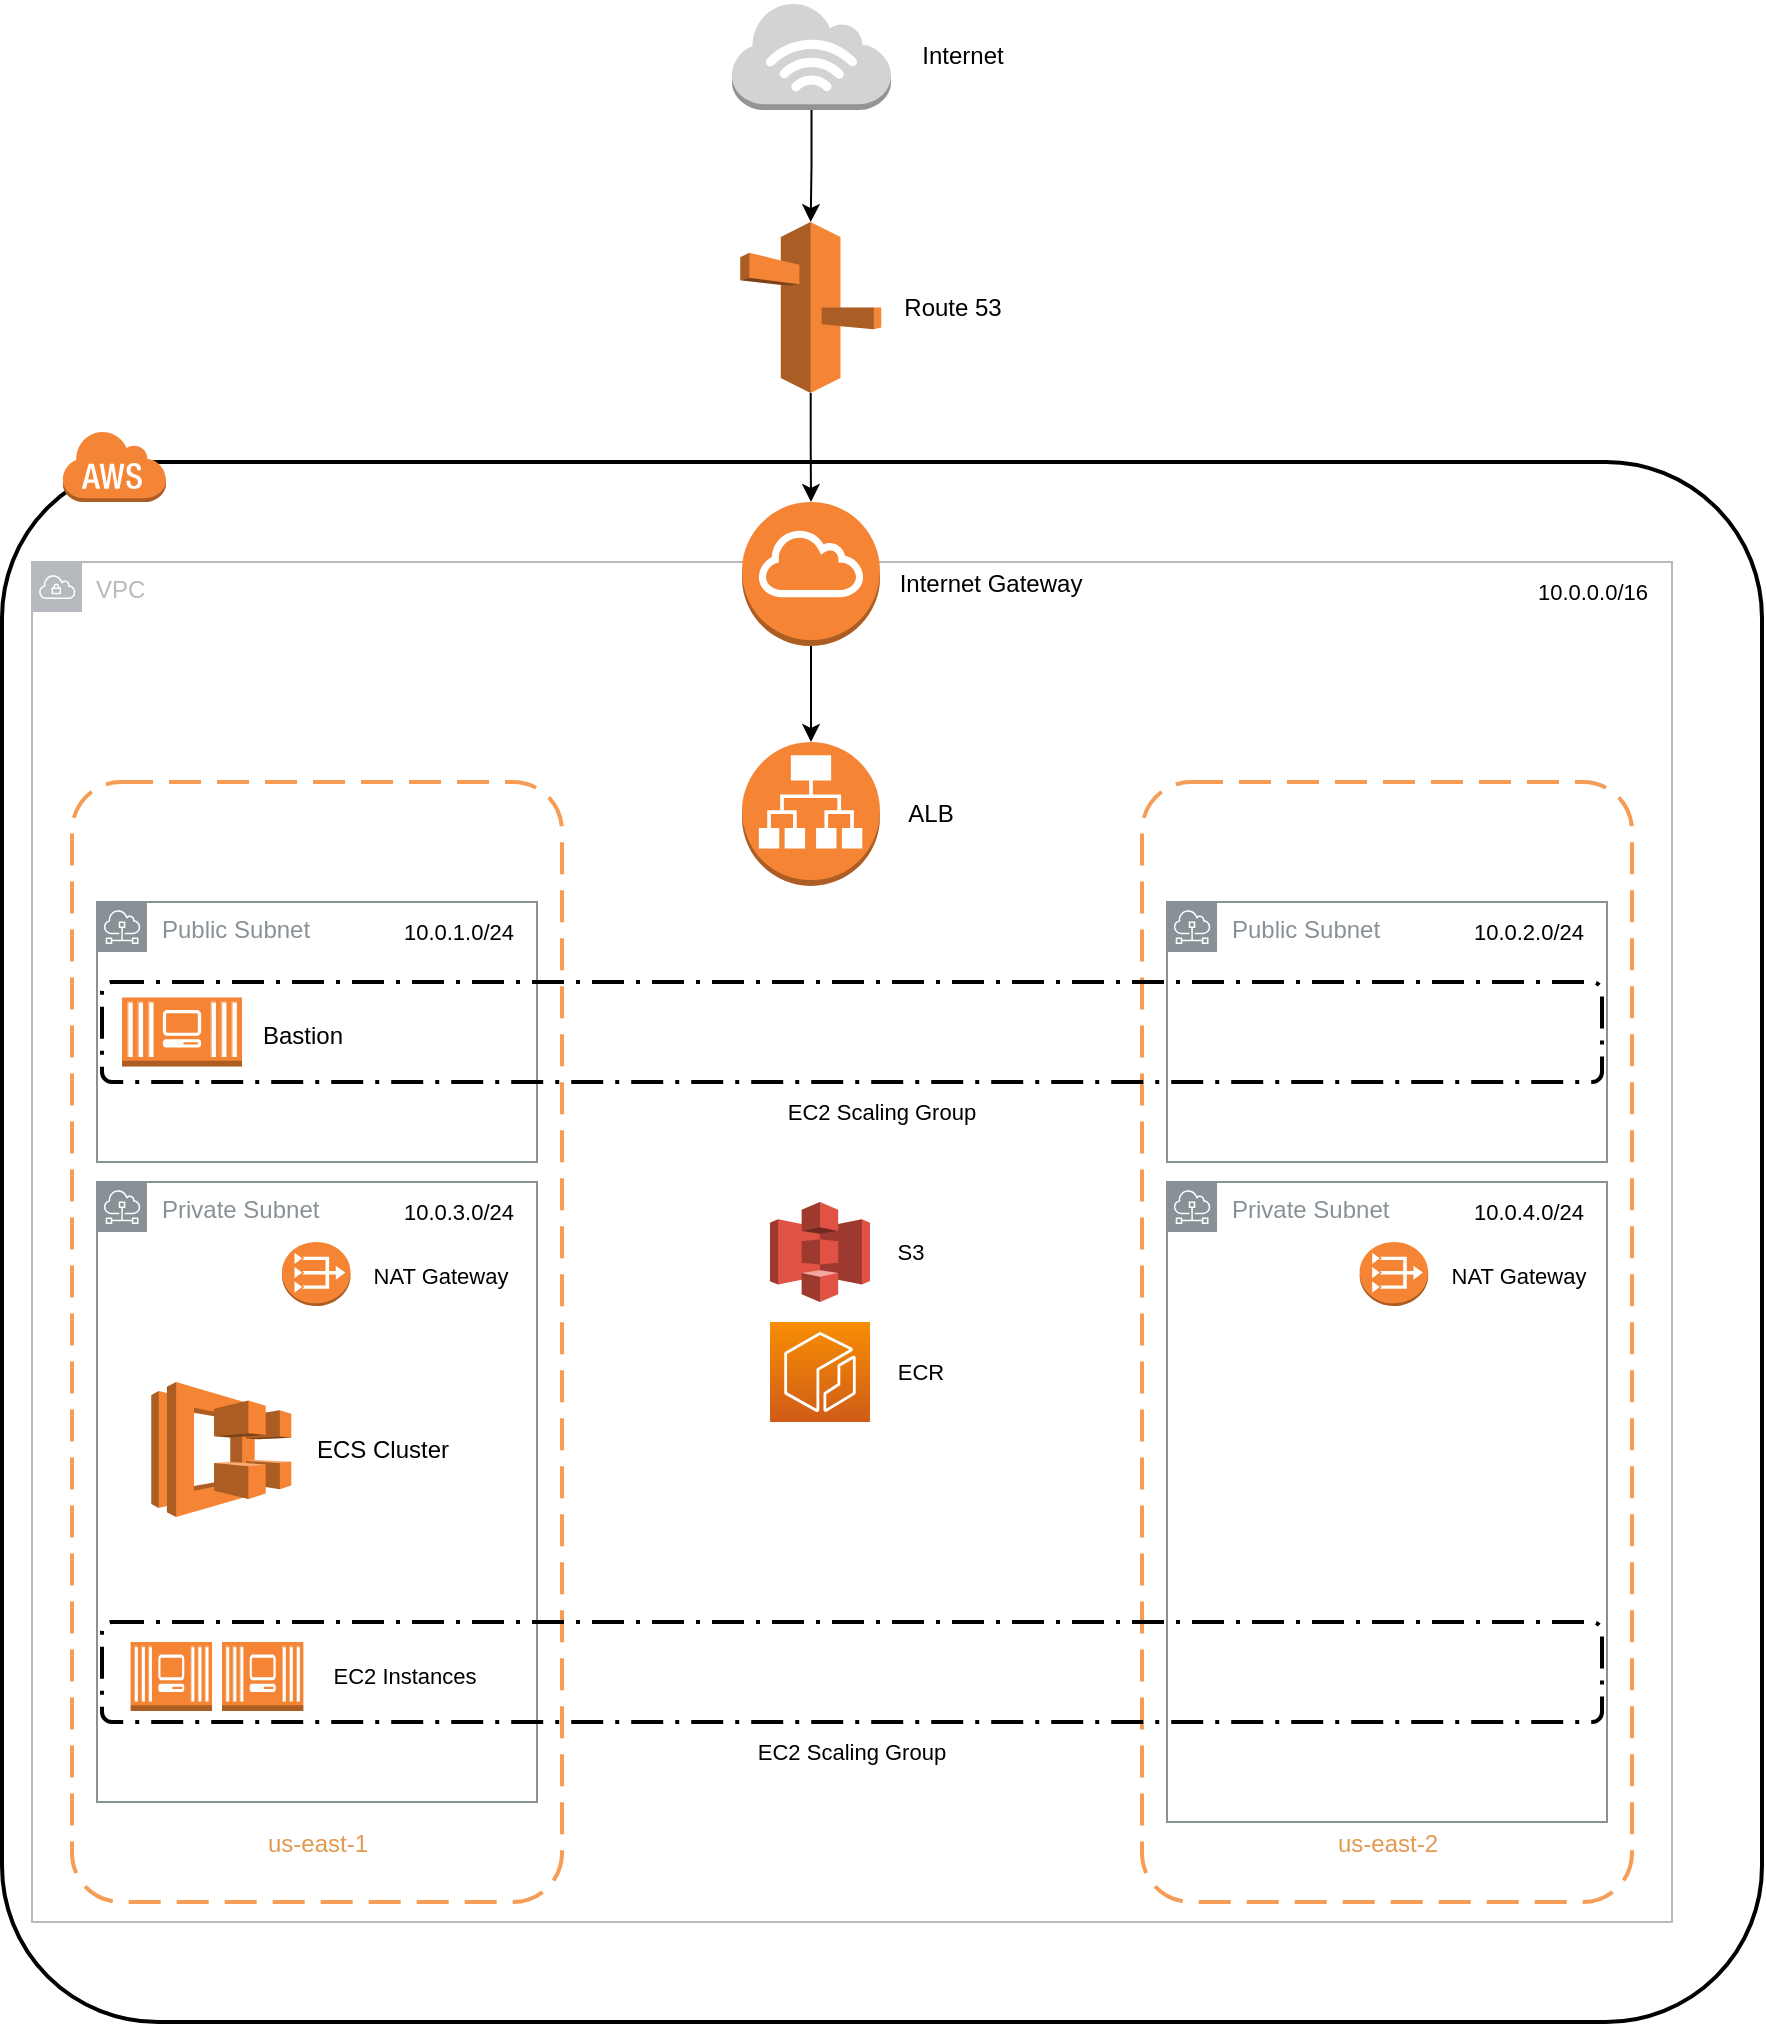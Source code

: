 <mxfile version="20.8.5" type="github">
  <diagram id="JSZGtELMuPq8PO9FkglY" name="Page-1">
    <mxGraphModel dx="1434" dy="1864" grid="1" gridSize="10" guides="1" tooltips="1" connect="1" arrows="1" fold="1" page="1" pageScale="1" pageWidth="850" pageHeight="1100" math="0" shadow="0">
      <root>
        <mxCell id="0" />
        <mxCell id="1" parent="0" />
        <mxCell id="6mEMHJtNszO1gkZ6zy6h-1" value="" style="rounded=1;arcSize=10;dashed=0;fillColor=none;gradientColor=none;strokeWidth=2;" vertex="1" parent="1">
          <mxGeometry x="190" y="-40" width="880" height="780" as="geometry" />
        </mxCell>
        <mxCell id="6mEMHJtNszO1gkZ6zy6h-2" value="" style="dashed=0;html=1;shape=mxgraph.aws3.cloud;fillColor=#F58536;gradientColor=none;dashed=0;" vertex="1" parent="1">
          <mxGeometry x="220" y="-56" width="52" height="36" as="geometry" />
        </mxCell>
        <mxCell id="6mEMHJtNszO1gkZ6zy6h-11" value="VPC" style="sketch=0;outlineConnect=0;gradientColor=none;html=1;whiteSpace=wrap;fontSize=12;fontStyle=0;shape=mxgraph.aws4.group;grIcon=mxgraph.aws4.group_vpc;strokeColor=#B6BABF;fillColor=none;verticalAlign=top;align=left;spacingLeft=30;fontColor=#B6BABF;dashed=0;" vertex="1" parent="1">
          <mxGeometry x="205" y="10" width="820" height="680" as="geometry" />
        </mxCell>
        <mxCell id="6mEMHJtNszO1gkZ6zy6h-10" value="" style="group" vertex="1" connectable="0" parent="1">
          <mxGeometry x="560" y="100" width="119" height="72" as="geometry" />
        </mxCell>
        <mxCell id="6mEMHJtNszO1gkZ6zy6h-8" value="" style="outlineConnect=0;dashed=0;verticalLabelPosition=bottom;verticalAlign=top;align=center;html=1;shape=mxgraph.aws3.application_load_balancer;fillColor=#F58534;gradientColor=none;fontColor=#e29950;" vertex="1" parent="6mEMHJtNszO1gkZ6zy6h-10">
          <mxGeometry width="69" height="72" as="geometry" />
        </mxCell>
        <mxCell id="6mEMHJtNszO1gkZ6zy6h-9" value="ALB" style="text;html=1;align=center;verticalAlign=middle;resizable=0;points=[];autosize=1;strokeColor=none;fillColor=none;fontColor=#000000;" vertex="1" parent="6mEMHJtNszO1gkZ6zy6h-10">
          <mxGeometry x="69" y="21" width="50" height="30" as="geometry" />
        </mxCell>
        <mxCell id="6mEMHJtNszO1gkZ6zy6h-12" value="" style="group" vertex="1" connectable="0" parent="1">
          <mxGeometry x="225" y="120" width="245" height="560" as="geometry" />
        </mxCell>
        <mxCell id="6mEMHJtNszO1gkZ6zy6h-3" value="" style="rounded=1;arcSize=10;dashed=1;strokeColor=#F59D56;fillColor=none;gradientColor=none;dashPattern=8 4;strokeWidth=2;" vertex="1" parent="6mEMHJtNszO1gkZ6zy6h-12">
          <mxGeometry width="245.0" height="560" as="geometry" />
        </mxCell>
        <mxCell id="6mEMHJtNszO1gkZ6zy6h-5" value="us-east-1" style="text;html=1;align=center;verticalAlign=middle;whiteSpace=wrap;rounded=0;fontColor=#e29950;" vertex="1" parent="6mEMHJtNszO1gkZ6zy6h-12">
          <mxGeometry x="85.75" y="513.333" width="73.5" height="35" as="geometry" />
        </mxCell>
        <mxCell id="6mEMHJtNszO1gkZ6zy6h-16" value="Public Subnet" style="sketch=0;outlineConnect=0;gradientColor=none;html=1;whiteSpace=wrap;fontSize=12;fontStyle=0;shape=mxgraph.aws4.group;grIcon=mxgraph.aws4.group_subnet;strokeColor=#879196;fillColor=none;verticalAlign=top;align=left;spacingLeft=30;fontColor=#879196;dashed=0;" vertex="1" parent="6mEMHJtNszO1gkZ6zy6h-12">
          <mxGeometry x="12.5" y="60" width="220" height="130" as="geometry" />
        </mxCell>
        <mxCell id="6mEMHJtNszO1gkZ6zy6h-25" value="Private Subnet" style="sketch=0;outlineConnect=0;gradientColor=none;html=1;whiteSpace=wrap;fontSize=12;fontStyle=0;shape=mxgraph.aws4.group;grIcon=mxgraph.aws4.group_subnet;strokeColor=#879196;fillColor=none;verticalAlign=top;align=left;spacingLeft=30;fontColor=#879196;dashed=0;movable=0;resizable=0;rotatable=0;deletable=0;editable=0;connectable=0;" vertex="1" parent="6mEMHJtNszO1gkZ6zy6h-12">
          <mxGeometry x="12.5" y="200" width="220" height="310" as="geometry" />
        </mxCell>
        <mxCell id="6mEMHJtNszO1gkZ6zy6h-76" value="10.0.1.0/24" style="text;html=1;align=center;verticalAlign=middle;resizable=0;points=[];autosize=1;strokeColor=none;fillColor=none;fontSize=11;fontColor=#000000;" vertex="1" parent="6mEMHJtNszO1gkZ6zy6h-12">
          <mxGeometry x="152.5" y="60" width="80" height="30" as="geometry" />
        </mxCell>
        <mxCell id="6mEMHJtNszO1gkZ6zy6h-78" value="10.0.3.0/24" style="text;html=1;align=center;verticalAlign=middle;resizable=0;points=[];autosize=1;strokeColor=none;fillColor=none;fontSize=11;fontColor=#000000;" vertex="1" parent="6mEMHJtNszO1gkZ6zy6h-12">
          <mxGeometry x="152.5" y="200" width="80" height="30" as="geometry" />
        </mxCell>
        <mxCell id="6mEMHJtNszO1gkZ6zy6h-90" value="" style="group" vertex="1" connectable="0" parent="6mEMHJtNszO1gkZ6zy6h-12">
          <mxGeometry x="29.3" y="430" width="186.4" height="34.5" as="geometry" />
        </mxCell>
        <mxCell id="6mEMHJtNszO1gkZ6zy6h-87" value="" style="outlineConnect=0;dashed=0;verticalLabelPosition=bottom;verticalAlign=top;align=center;html=1;shape=mxgraph.aws3.ec2_compute_container_3;fillColor=#F58534;gradientColor=none;labelBackgroundColor=default;fontSize=11;fontColor=#000000;" vertex="1" parent="6mEMHJtNszO1gkZ6zy6h-90">
          <mxGeometry width="40.7" height="34.5" as="geometry" />
        </mxCell>
        <mxCell id="6mEMHJtNszO1gkZ6zy6h-83" value="EC2 Instances" style="text;html=1;align=center;verticalAlign=middle;resizable=0;points=[];autosize=1;strokeColor=none;fillColor=none;fontSize=11;fontColor=#000000;" vertex="1" parent="6mEMHJtNszO1gkZ6zy6h-90">
          <mxGeometry x="86.4" y="2" width="100" height="30" as="geometry" />
        </mxCell>
        <mxCell id="6mEMHJtNszO1gkZ6zy6h-89" value="" style="outlineConnect=0;dashed=0;verticalLabelPosition=bottom;verticalAlign=top;align=center;html=1;shape=mxgraph.aws3.ec2_compute_container_3;fillColor=#F58534;gradientColor=none;labelBackgroundColor=default;fontSize=11;fontColor=#000000;" vertex="1" parent="6mEMHJtNszO1gkZ6zy6h-90">
          <mxGeometry x="45.7" width="40.7" height="34.5" as="geometry" />
        </mxCell>
        <mxCell id="6mEMHJtNszO1gkZ6zy6h-97" value="" style="group" vertex="1" connectable="0" parent="6mEMHJtNszO1gkZ6zy6h-12">
          <mxGeometry x="105.0" y="230" width="123.68" height="32" as="geometry" />
        </mxCell>
        <mxCell id="6mEMHJtNszO1gkZ6zy6h-65" value="" style="outlineConnect=0;dashed=0;verticalLabelPosition=bottom;verticalAlign=top;align=center;html=1;shape=mxgraph.aws3.vpc_nat_gateway;fillColor=#F58534;gradientColor=none;fontColor=#000000;" vertex="1" parent="6mEMHJtNszO1gkZ6zy6h-97">
          <mxGeometry width="34.296" height="32" as="geometry" />
        </mxCell>
        <mxCell id="6mEMHJtNszO1gkZ6zy6h-66" value="NAT Gateway" style="text;html=1;align=center;verticalAlign=middle;resizable=0;points=[];autosize=1;strokeColor=none;fillColor=none;fontSize=11;fontColor=#000000;" vertex="1" parent="6mEMHJtNszO1gkZ6zy6h-97">
          <mxGeometry x="33.68" y="2" width="90" height="30" as="geometry" />
        </mxCell>
        <mxCell id="6mEMHJtNszO1gkZ6zy6h-29" value="" style="group" vertex="1" connectable="0" parent="6mEMHJtNszO1gkZ6zy6h-12">
          <mxGeometry x="39.65" y="300" width="165.003" height="67.5" as="geometry" />
        </mxCell>
        <mxCell id="6mEMHJtNszO1gkZ6zy6h-71" value="" style="group" vertex="1" connectable="0" parent="6mEMHJtNszO1gkZ6zy6h-29">
          <mxGeometry width="165.003" height="67.5" as="geometry" />
        </mxCell>
        <mxCell id="6mEMHJtNszO1gkZ6zy6h-27" value="" style="outlineConnect=0;dashed=0;verticalLabelPosition=bottom;verticalAlign=top;align=center;html=1;shape=mxgraph.aws3.ecs;fillColor=#F58534;gradientColor=none;fontColor=#000000;" vertex="1" parent="6mEMHJtNszO1gkZ6zy6h-71">
          <mxGeometry width="70" height="67.5" as="geometry" />
        </mxCell>
        <mxCell id="6mEMHJtNszO1gkZ6zy6h-28" value="ECS Cluster" style="text;html=1;align=center;verticalAlign=middle;resizable=0;points=[];autosize=1;strokeColor=none;fillColor=none;fontColor=#000000;" vertex="1" parent="6mEMHJtNszO1gkZ6zy6h-71">
          <mxGeometry x="70.003" y="18.75" width="90" height="30" as="geometry" />
        </mxCell>
        <mxCell id="6mEMHJtNszO1gkZ6zy6h-13" value="" style="group" vertex="1" connectable="0" parent="1">
          <mxGeometry x="760" y="120" width="245" height="560" as="geometry" />
        </mxCell>
        <mxCell id="6mEMHJtNszO1gkZ6zy6h-4" value="" style="rounded=1;arcSize=10;dashed=1;strokeColor=#F59D56;fillColor=none;gradientColor=none;dashPattern=8 4;strokeWidth=2;" vertex="1" parent="6mEMHJtNszO1gkZ6zy6h-13">
          <mxGeometry width="245.0" height="560" as="geometry" />
        </mxCell>
        <mxCell id="6mEMHJtNszO1gkZ6zy6h-7" value="us-east-2" style="text;html=1;align=center;verticalAlign=middle;whiteSpace=wrap;rounded=0;fontColor=#e29950;" vertex="1" parent="6mEMHJtNszO1gkZ6zy6h-13">
          <mxGeometry x="85.75" y="513.333" width="73.5" height="35" as="geometry" />
        </mxCell>
        <mxCell id="6mEMHJtNszO1gkZ6zy6h-21" value="Public Subnet" style="sketch=0;outlineConnect=0;gradientColor=none;html=1;whiteSpace=wrap;fontSize=12;fontStyle=0;shape=mxgraph.aws4.group;grIcon=mxgraph.aws4.group_subnet;strokeColor=#879196;fillColor=none;verticalAlign=top;align=left;spacingLeft=30;fontColor=#879196;dashed=0;" vertex="1" parent="6mEMHJtNszO1gkZ6zy6h-13">
          <mxGeometry x="12.5" y="60" width="220" height="130" as="geometry" />
        </mxCell>
        <mxCell id="6mEMHJtNszO1gkZ6zy6h-26" value="Private Subnet" style="sketch=0;outlineConnect=0;gradientColor=none;html=1;whiteSpace=wrap;fontSize=12;fontStyle=0;shape=mxgraph.aws4.group;grIcon=mxgraph.aws4.group_subnet;strokeColor=#879196;fillColor=none;verticalAlign=top;align=left;spacingLeft=30;fontColor=#879196;dashed=0;" vertex="1" parent="6mEMHJtNszO1gkZ6zy6h-13">
          <mxGeometry x="12.5" y="200" width="220" height="320" as="geometry" />
        </mxCell>
        <mxCell id="6mEMHJtNszO1gkZ6zy6h-56" value="" style="outlineConnect=0;dashed=0;verticalLabelPosition=bottom;verticalAlign=top;align=center;html=1;shape=mxgraph.aws3.vpc_nat_gateway;fillColor=#F58534;gradientColor=none;fontColor=#000000;" vertex="1" parent="6mEMHJtNszO1gkZ6zy6h-13">
          <mxGeometry x="108.82" y="230" width="34.296" height="32" as="geometry" />
        </mxCell>
        <mxCell id="6mEMHJtNszO1gkZ6zy6h-64" value="NAT Gateway" style="text;html=1;align=center;verticalAlign=middle;resizable=0;points=[];autosize=1;strokeColor=none;fillColor=none;fontSize=11;fontColor=#000000;" vertex="1" parent="6mEMHJtNszO1gkZ6zy6h-13">
          <mxGeometry x="142.5" y="232" width="90" height="30" as="geometry" />
        </mxCell>
        <mxCell id="6mEMHJtNszO1gkZ6zy6h-77" value="10.0.2.0/24" style="text;html=1;align=center;verticalAlign=middle;resizable=0;points=[];autosize=1;strokeColor=none;fillColor=none;fontSize=11;fontColor=#000000;" vertex="1" parent="6mEMHJtNszO1gkZ6zy6h-13">
          <mxGeometry x="152.5" y="60" width="80" height="30" as="geometry" />
        </mxCell>
        <mxCell id="6mEMHJtNszO1gkZ6zy6h-79" value="10.0.4.0/24" style="text;html=1;align=center;verticalAlign=middle;resizable=0;points=[];autosize=1;strokeColor=none;fillColor=none;fontSize=11;fontColor=#000000;" vertex="1" parent="6mEMHJtNszO1gkZ6zy6h-13">
          <mxGeometry x="152.5" y="200" width="80" height="30" as="geometry" />
        </mxCell>
        <mxCell id="6mEMHJtNszO1gkZ6zy6h-19" value="" style="group" vertex="1" connectable="0" parent="1">
          <mxGeometry x="250" y="227.75" width="120" height="34.5" as="geometry" />
        </mxCell>
        <mxCell id="6mEMHJtNszO1gkZ6zy6h-17" value="" style="outlineConnect=0;dashed=0;verticalLabelPosition=bottom;verticalAlign=top;align=center;html=1;shape=mxgraph.aws3.ec2_compute_container_3;fillColor=#F58534;gradientColor=none;fontColor=#000000;" vertex="1" parent="6mEMHJtNszO1gkZ6zy6h-19">
          <mxGeometry width="60" height="34.5" as="geometry" />
        </mxCell>
        <mxCell id="6mEMHJtNszO1gkZ6zy6h-18" value="Bastion" style="text;html=1;align=center;verticalAlign=middle;resizable=0;points=[];autosize=1;strokeColor=none;fillColor=none;fontColor=#000000;" vertex="1" parent="6mEMHJtNszO1gkZ6zy6h-19">
          <mxGeometry x="60" y="4.5" width="60" height="30" as="geometry" />
        </mxCell>
        <mxCell id="6mEMHJtNszO1gkZ6zy6h-20" value="" style="rounded=1;arcSize=10;dashed=1;fillColor=none;gradientColor=none;dashPattern=8 3 1 3;strokeWidth=2;fontColor=#000000;labelPosition=right;verticalLabelPosition=middle;align=left;verticalAlign=middle;labelBackgroundColor=default;" vertex="1" parent="1">
          <mxGeometry x="240" y="220" width="750" height="50" as="geometry" />
        </mxCell>
        <mxCell id="6mEMHJtNszO1gkZ6zy6h-24" value="" style="group" vertex="1" connectable="0" parent="1">
          <mxGeometry x="560" y="-20" width="179" height="72" as="geometry" />
        </mxCell>
        <mxCell id="6mEMHJtNszO1gkZ6zy6h-22" value="" style="outlineConnect=0;dashed=0;verticalLabelPosition=bottom;verticalAlign=top;align=center;html=1;shape=mxgraph.aws3.internet_gateway;fillColor=#F58534;gradientColor=none;fontColor=#000000;" vertex="1" parent="6mEMHJtNszO1gkZ6zy6h-24">
          <mxGeometry width="69" height="72" as="geometry" />
        </mxCell>
        <mxCell id="6mEMHJtNszO1gkZ6zy6h-23" value="Internet Gateway" style="text;html=1;align=center;verticalAlign=middle;resizable=0;points=[];autosize=1;strokeColor=none;fillColor=none;fontColor=#000000;" vertex="1" parent="6mEMHJtNszO1gkZ6zy6h-24">
          <mxGeometry x="69" y="26" width="110" height="30" as="geometry" />
        </mxCell>
        <mxCell id="6mEMHJtNszO1gkZ6zy6h-52" value="" style="group" vertex="1" connectable="0" parent="1">
          <mxGeometry x="559.13" y="-160" width="140.5" height="85.5" as="geometry" />
        </mxCell>
        <mxCell id="6mEMHJtNszO1gkZ6zy6h-50" value="" style="outlineConnect=0;dashed=0;verticalLabelPosition=bottom;verticalAlign=top;align=center;html=1;shape=mxgraph.aws3.route_53;fillColor=#F58536;gradientColor=none;fontColor=#000000;" vertex="1" parent="6mEMHJtNszO1gkZ6zy6h-52">
          <mxGeometry width="70.5" height="85.5" as="geometry" />
        </mxCell>
        <mxCell id="6mEMHJtNszO1gkZ6zy6h-51" value="Route 53" style="text;html=1;align=center;verticalAlign=middle;resizable=0;points=[];autosize=1;strokeColor=none;fillColor=none;fontColor=#000000;" vertex="1" parent="6mEMHJtNszO1gkZ6zy6h-52">
          <mxGeometry x="70.5" y="27.75" width="70" height="30" as="geometry" />
        </mxCell>
        <mxCell id="6mEMHJtNszO1gkZ6zy6h-55" value="" style="group" vertex="1" connectable="0" parent="1">
          <mxGeometry x="555" y="-270" width="144.75" height="54" as="geometry" />
        </mxCell>
        <mxCell id="6mEMHJtNszO1gkZ6zy6h-53" value="" style="outlineConnect=0;dashed=0;verticalLabelPosition=bottom;verticalAlign=top;align=center;html=1;shape=mxgraph.aws3.internet_3;fillColor=#D2D3D3;gradientColor=none;fontColor=#000000;" vertex="1" parent="6mEMHJtNszO1gkZ6zy6h-55">
          <mxGeometry width="79.5" height="54" as="geometry" />
        </mxCell>
        <mxCell id="6mEMHJtNszO1gkZ6zy6h-54" value="Internet" style="text;html=1;align=center;verticalAlign=middle;resizable=0;points=[];autosize=1;strokeColor=none;fillColor=none;fontColor=#000000;" vertex="1" parent="6mEMHJtNszO1gkZ6zy6h-55">
          <mxGeometry x="84.75" y="12" width="60" height="30" as="geometry" />
        </mxCell>
        <mxCell id="6mEMHJtNszO1gkZ6zy6h-67" style="edgeStyle=orthogonalEdgeStyle;rounded=0;orthogonalLoop=1;jettySize=auto;html=1;fontSize=11;fontColor=#000000;" edge="1" parent="1" source="6mEMHJtNszO1gkZ6zy6h-53" target="6mEMHJtNszO1gkZ6zy6h-50">
          <mxGeometry relative="1" as="geometry" />
        </mxCell>
        <mxCell id="6mEMHJtNszO1gkZ6zy6h-68" style="edgeStyle=orthogonalEdgeStyle;rounded=0;orthogonalLoop=1;jettySize=auto;html=1;fontSize=11;fontColor=#000000;" edge="1" parent="1" source="6mEMHJtNszO1gkZ6zy6h-50" target="6mEMHJtNszO1gkZ6zy6h-22">
          <mxGeometry relative="1" as="geometry" />
        </mxCell>
        <mxCell id="6mEMHJtNszO1gkZ6zy6h-69" style="edgeStyle=orthogonalEdgeStyle;rounded=0;orthogonalLoop=1;jettySize=auto;html=1;fontSize=11;fontColor=#000000;" edge="1" parent="1" source="6mEMHJtNszO1gkZ6zy6h-22" target="6mEMHJtNszO1gkZ6zy6h-8">
          <mxGeometry relative="1" as="geometry" />
        </mxCell>
        <mxCell id="6mEMHJtNszO1gkZ6zy6h-75" value="10.0.0.0/16" style="text;html=1;align=center;verticalAlign=middle;resizable=0;points=[];autosize=1;strokeColor=none;fillColor=none;fontSize=11;fontColor=#000000;" vertex="1" parent="1">
          <mxGeometry x="945" y="10" width="80" height="30" as="geometry" />
        </mxCell>
        <mxCell id="6mEMHJtNszO1gkZ6zy6h-80" value="EC2 Scaling Group" style="text;html=1;strokeColor=none;fillColor=none;align=center;verticalAlign=middle;whiteSpace=wrap;rounded=0;labelBackgroundColor=default;fontSize=11;fontColor=#000000;" vertex="1" parent="1">
          <mxGeometry x="565" y="270" width="130" height="30" as="geometry" />
        </mxCell>
        <mxCell id="6mEMHJtNszO1gkZ6zy6h-95" value="" style="rounded=1;arcSize=10;dashed=1;fillColor=none;gradientColor=none;dashPattern=8 3 1 3;strokeWidth=2;fontColor=#000000;labelPosition=right;verticalLabelPosition=middle;align=left;verticalAlign=middle;labelBackgroundColor=default;" vertex="1" parent="1">
          <mxGeometry x="240" y="540" width="750" height="50" as="geometry" />
        </mxCell>
        <mxCell id="6mEMHJtNszO1gkZ6zy6h-96" value="EC2 Scaling Group" style="text;html=1;strokeColor=none;fillColor=none;align=center;verticalAlign=middle;whiteSpace=wrap;rounded=0;labelBackgroundColor=default;fontSize=11;fontColor=#000000;" vertex="1" parent="1">
          <mxGeometry x="550" y="590" width="130" height="30" as="geometry" />
        </mxCell>
        <mxCell id="6mEMHJtNszO1gkZ6zy6h-100" value="" style="group" vertex="1" connectable="0" parent="1">
          <mxGeometry x="574" y="330" width="90" height="50" as="geometry" />
        </mxCell>
        <mxCell id="6mEMHJtNszO1gkZ6zy6h-98" value="" style="outlineConnect=0;dashed=0;verticalLabelPosition=bottom;verticalAlign=top;align=center;html=1;shape=mxgraph.aws3.s3;fillColor=#E05243;gradientColor=none;labelBackgroundColor=default;fontSize=11;fontColor=#000000;" vertex="1" parent="6mEMHJtNszO1gkZ6zy6h-100">
          <mxGeometry width="50" height="50" as="geometry" />
        </mxCell>
        <mxCell id="6mEMHJtNszO1gkZ6zy6h-99" value="S3" style="text;html=1;align=center;verticalAlign=middle;resizable=0;points=[];autosize=1;strokeColor=none;fillColor=none;fontSize=11;fontColor=#000000;" vertex="1" parent="6mEMHJtNszO1gkZ6zy6h-100">
          <mxGeometry x="50" y="10" width="40" height="30" as="geometry" />
        </mxCell>
        <mxCell id="6mEMHJtNszO1gkZ6zy6h-103" value="" style="group" vertex="1" connectable="0" parent="1">
          <mxGeometry x="574" y="390" width="100" height="50" as="geometry" />
        </mxCell>
        <mxCell id="6mEMHJtNszO1gkZ6zy6h-101" value="" style="sketch=0;points=[[0,0,0],[0.25,0,0],[0.5,0,0],[0.75,0,0],[1,0,0],[0,1,0],[0.25,1,0],[0.5,1,0],[0.75,1,0],[1,1,0],[0,0.25,0],[0,0.5,0],[0,0.75,0],[1,0.25,0],[1,0.5,0],[1,0.75,0]];outlineConnect=0;fontColor=#232F3E;gradientColor=#F78E04;gradientDirection=north;fillColor=#D05C17;strokeColor=#ffffff;dashed=0;verticalLabelPosition=bottom;verticalAlign=top;align=center;html=1;fontSize=12;fontStyle=0;aspect=fixed;shape=mxgraph.aws4.resourceIcon;resIcon=mxgraph.aws4.ecr;labelBackgroundColor=default;" vertex="1" parent="6mEMHJtNszO1gkZ6zy6h-103">
          <mxGeometry width="50" height="50" as="geometry" />
        </mxCell>
        <mxCell id="6mEMHJtNszO1gkZ6zy6h-102" value="ECR" style="text;html=1;align=center;verticalAlign=middle;resizable=0;points=[];autosize=1;strokeColor=none;fillColor=none;fontSize=11;fontColor=#000000;" vertex="1" parent="6mEMHJtNszO1gkZ6zy6h-103">
          <mxGeometry x="50" y="10" width="50" height="30" as="geometry" />
        </mxCell>
      </root>
    </mxGraphModel>
  </diagram>
</mxfile>
